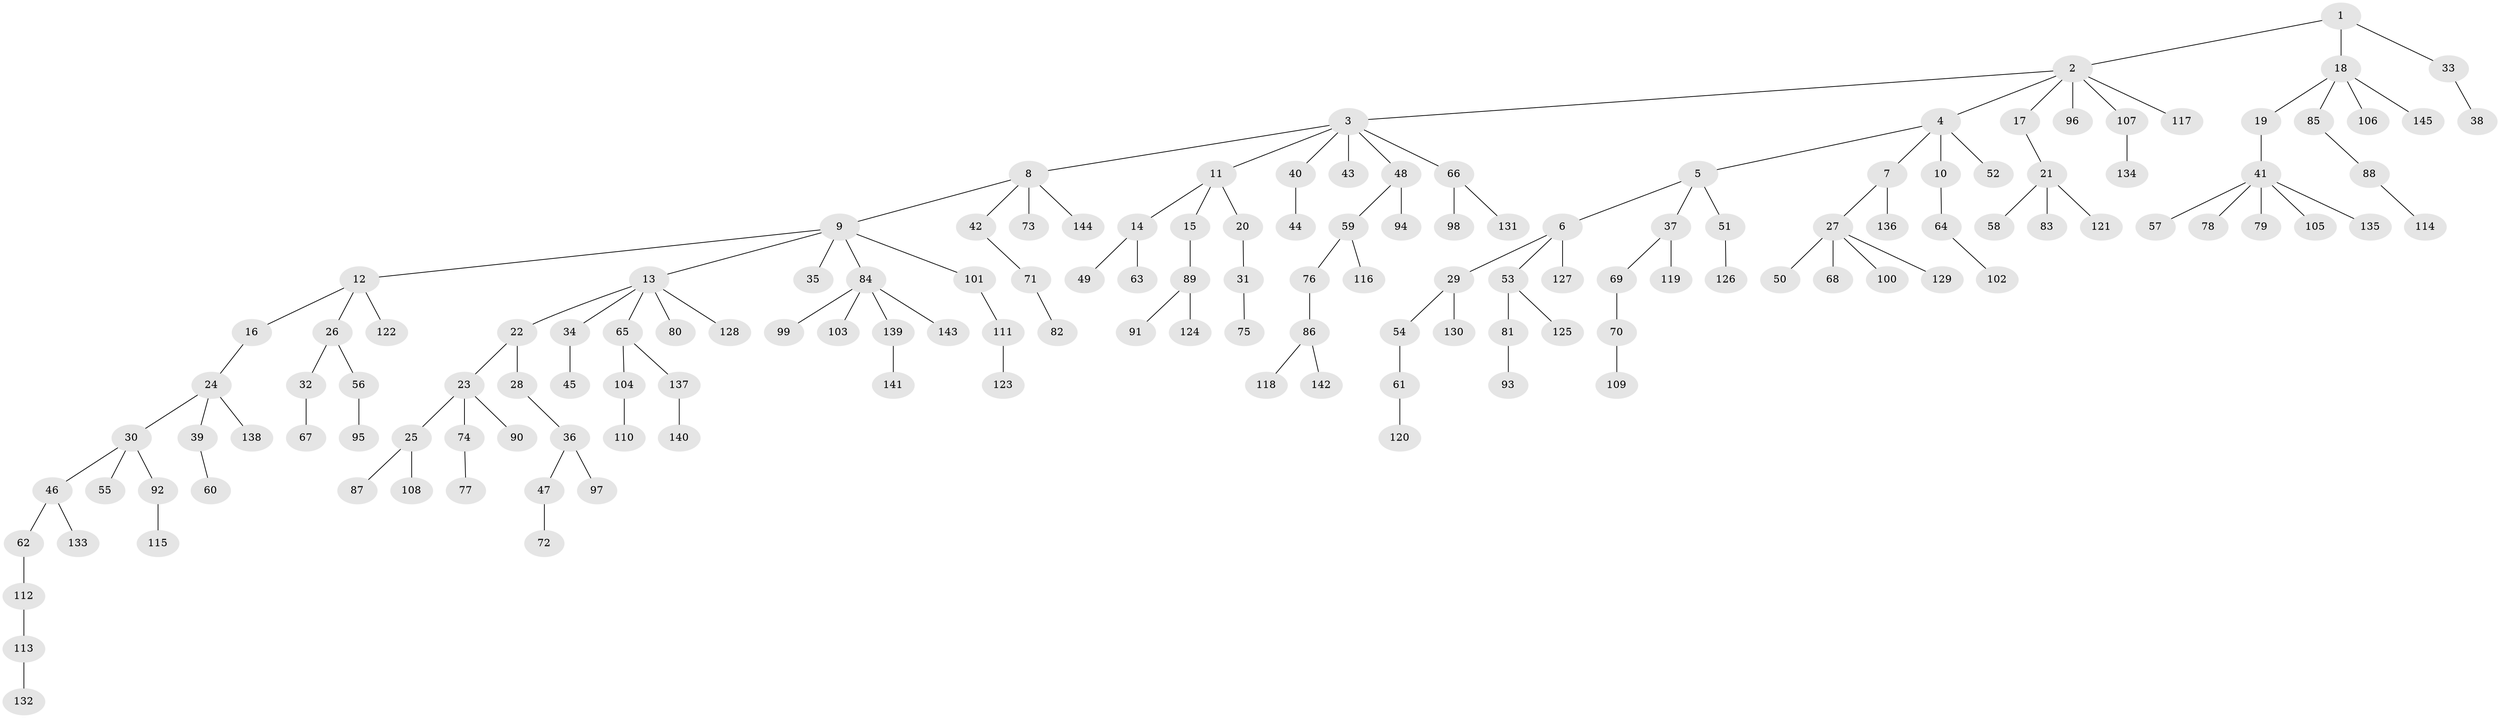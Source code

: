 // Generated by graph-tools (version 1.1) at 2025/50/03/09/25 03:50:25]
// undirected, 145 vertices, 144 edges
graph export_dot {
graph [start="1"]
  node [color=gray90,style=filled];
  1;
  2;
  3;
  4;
  5;
  6;
  7;
  8;
  9;
  10;
  11;
  12;
  13;
  14;
  15;
  16;
  17;
  18;
  19;
  20;
  21;
  22;
  23;
  24;
  25;
  26;
  27;
  28;
  29;
  30;
  31;
  32;
  33;
  34;
  35;
  36;
  37;
  38;
  39;
  40;
  41;
  42;
  43;
  44;
  45;
  46;
  47;
  48;
  49;
  50;
  51;
  52;
  53;
  54;
  55;
  56;
  57;
  58;
  59;
  60;
  61;
  62;
  63;
  64;
  65;
  66;
  67;
  68;
  69;
  70;
  71;
  72;
  73;
  74;
  75;
  76;
  77;
  78;
  79;
  80;
  81;
  82;
  83;
  84;
  85;
  86;
  87;
  88;
  89;
  90;
  91;
  92;
  93;
  94;
  95;
  96;
  97;
  98;
  99;
  100;
  101;
  102;
  103;
  104;
  105;
  106;
  107;
  108;
  109;
  110;
  111;
  112;
  113;
  114;
  115;
  116;
  117;
  118;
  119;
  120;
  121;
  122;
  123;
  124;
  125;
  126;
  127;
  128;
  129;
  130;
  131;
  132;
  133;
  134;
  135;
  136;
  137;
  138;
  139;
  140;
  141;
  142;
  143;
  144;
  145;
  1 -- 2;
  1 -- 18;
  1 -- 33;
  2 -- 3;
  2 -- 4;
  2 -- 17;
  2 -- 96;
  2 -- 107;
  2 -- 117;
  3 -- 8;
  3 -- 11;
  3 -- 40;
  3 -- 43;
  3 -- 48;
  3 -- 66;
  4 -- 5;
  4 -- 7;
  4 -- 10;
  4 -- 52;
  5 -- 6;
  5 -- 37;
  5 -- 51;
  6 -- 29;
  6 -- 53;
  6 -- 127;
  7 -- 27;
  7 -- 136;
  8 -- 9;
  8 -- 42;
  8 -- 73;
  8 -- 144;
  9 -- 12;
  9 -- 13;
  9 -- 35;
  9 -- 84;
  9 -- 101;
  10 -- 64;
  11 -- 14;
  11 -- 15;
  11 -- 20;
  12 -- 16;
  12 -- 26;
  12 -- 122;
  13 -- 22;
  13 -- 34;
  13 -- 65;
  13 -- 80;
  13 -- 128;
  14 -- 49;
  14 -- 63;
  15 -- 89;
  16 -- 24;
  17 -- 21;
  18 -- 19;
  18 -- 85;
  18 -- 106;
  18 -- 145;
  19 -- 41;
  20 -- 31;
  21 -- 58;
  21 -- 83;
  21 -- 121;
  22 -- 23;
  22 -- 28;
  23 -- 25;
  23 -- 74;
  23 -- 90;
  24 -- 30;
  24 -- 39;
  24 -- 138;
  25 -- 87;
  25 -- 108;
  26 -- 32;
  26 -- 56;
  27 -- 50;
  27 -- 68;
  27 -- 100;
  27 -- 129;
  28 -- 36;
  29 -- 54;
  29 -- 130;
  30 -- 46;
  30 -- 55;
  30 -- 92;
  31 -- 75;
  32 -- 67;
  33 -- 38;
  34 -- 45;
  36 -- 47;
  36 -- 97;
  37 -- 69;
  37 -- 119;
  39 -- 60;
  40 -- 44;
  41 -- 57;
  41 -- 78;
  41 -- 79;
  41 -- 105;
  41 -- 135;
  42 -- 71;
  46 -- 62;
  46 -- 133;
  47 -- 72;
  48 -- 59;
  48 -- 94;
  51 -- 126;
  53 -- 81;
  53 -- 125;
  54 -- 61;
  56 -- 95;
  59 -- 76;
  59 -- 116;
  61 -- 120;
  62 -- 112;
  64 -- 102;
  65 -- 104;
  65 -- 137;
  66 -- 98;
  66 -- 131;
  69 -- 70;
  70 -- 109;
  71 -- 82;
  74 -- 77;
  76 -- 86;
  81 -- 93;
  84 -- 99;
  84 -- 103;
  84 -- 139;
  84 -- 143;
  85 -- 88;
  86 -- 118;
  86 -- 142;
  88 -- 114;
  89 -- 91;
  89 -- 124;
  92 -- 115;
  101 -- 111;
  104 -- 110;
  107 -- 134;
  111 -- 123;
  112 -- 113;
  113 -- 132;
  137 -- 140;
  139 -- 141;
}
